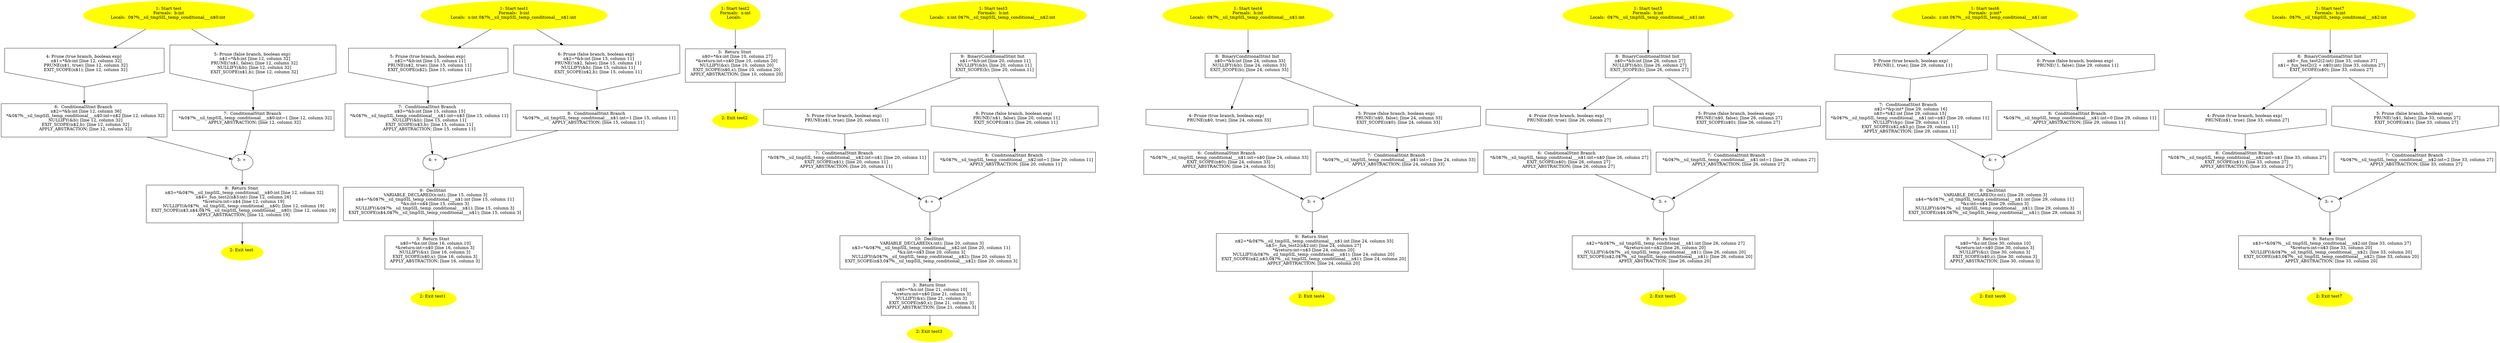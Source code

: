 /* @generated */
digraph cfg {
"test.098f6bcd4621d373cade4e832627b4f6_1" [label="1: Start test\nFormals:  b:int\nLocals:  0$?%__sil_tmpSIL_temp_conditional___n$0:int \n  " color=yellow style=filled]
	

	 "test.098f6bcd4621d373cade4e832627b4f6_1" -> "test.098f6bcd4621d373cade4e832627b4f6_4" ;
	 "test.098f6bcd4621d373cade4e832627b4f6_1" -> "test.098f6bcd4621d373cade4e832627b4f6_5" ;
"test.098f6bcd4621d373cade4e832627b4f6_2" [label="2: Exit test \n  " color=yellow style=filled]
	

"test.098f6bcd4621d373cade4e832627b4f6_3" [label="3: + \n  " ]
	

	 "test.098f6bcd4621d373cade4e832627b4f6_3" -> "test.098f6bcd4621d373cade4e832627b4f6_8" ;
"test.098f6bcd4621d373cade4e832627b4f6_4" [label="4: Prune (true branch, boolean exp) \n   n$1=*&b:int [line 12, column 32]\n  PRUNE(n$1, true); [line 12, column 32]\n  EXIT_SCOPE(n$1); [line 12, column 32]\n " shape="invhouse"]
	

	 "test.098f6bcd4621d373cade4e832627b4f6_4" -> "test.098f6bcd4621d373cade4e832627b4f6_6" ;
"test.098f6bcd4621d373cade4e832627b4f6_5" [label="5: Prune (false branch, boolean exp) \n   n$1=*&b:int [line 12, column 32]\n  PRUNE(!n$1, false); [line 12, column 32]\n  NULLIFY(&b); [line 12, column 32]\n  EXIT_SCOPE(n$1,b); [line 12, column 32]\n " shape="invhouse"]
	

	 "test.098f6bcd4621d373cade4e832627b4f6_5" -> "test.098f6bcd4621d373cade4e832627b4f6_7" ;
"test.098f6bcd4621d373cade4e832627b4f6_6" [label="6:  ConditionalStmt Branch \n   n$2=*&b:int [line 12, column 36]\n  *&0$?%__sil_tmpSIL_temp_conditional___n$0:int=n$2 [line 12, column 32]\n  NULLIFY(&b); [line 12, column 32]\n  EXIT_SCOPE(n$2,b); [line 12, column 32]\n  APPLY_ABSTRACTION; [line 12, column 32]\n " shape="box"]
	

	 "test.098f6bcd4621d373cade4e832627b4f6_6" -> "test.098f6bcd4621d373cade4e832627b4f6_3" ;
"test.098f6bcd4621d373cade4e832627b4f6_7" [label="7:  ConditionalStmt Branch \n   *&0$?%__sil_tmpSIL_temp_conditional___n$0:int=1 [line 12, column 32]\n  APPLY_ABSTRACTION; [line 12, column 32]\n " shape="box"]
	

	 "test.098f6bcd4621d373cade4e832627b4f6_7" -> "test.098f6bcd4621d373cade4e832627b4f6_3" ;
"test.098f6bcd4621d373cade4e832627b4f6_8" [label="8:  Return Stmt \n   n$3=*&0$?%__sil_tmpSIL_temp_conditional___n$0:int [line 12, column 32]\n  n$4=_fun_test2(n$3:int) [line 12, column 26]\n  *&return:int=n$4 [line 12, column 19]\n  NULLIFY(&0$?%__sil_tmpSIL_temp_conditional___n$0); [line 12, column 19]\n  EXIT_SCOPE(n$3,n$4,0$?%__sil_tmpSIL_temp_conditional___n$0); [line 12, column 19]\n  APPLY_ABSTRACTION; [line 12, column 19]\n " shape="box"]
	

	 "test.098f6bcd4621d373cade4e832627b4f6_8" -> "test.098f6bcd4621d373cade4e832627b4f6_2" ;
"test1.5a105e8b9d40e1329780d62ea2265d8a_1" [label="1: Start test1\nFormals:  b:int\nLocals:  x:int 0$?%__sil_tmpSIL_temp_conditional___n$1:int \n  " color=yellow style=filled]
	

	 "test1.5a105e8b9d40e1329780d62ea2265d8a_1" -> "test1.5a105e8b9d40e1329780d62ea2265d8a_5" ;
	 "test1.5a105e8b9d40e1329780d62ea2265d8a_1" -> "test1.5a105e8b9d40e1329780d62ea2265d8a_6" ;
"test1.5a105e8b9d40e1329780d62ea2265d8a_2" [label="2: Exit test1 \n  " color=yellow style=filled]
	

"test1.5a105e8b9d40e1329780d62ea2265d8a_3" [label="3:  Return Stmt \n   n$0=*&x:int [line 16, column 10]\n  *&return:int=n$0 [line 16, column 3]\n  NULLIFY(&x); [line 16, column 3]\n  EXIT_SCOPE(n$0,x); [line 16, column 3]\n  APPLY_ABSTRACTION; [line 16, column 3]\n " shape="box"]
	

	 "test1.5a105e8b9d40e1329780d62ea2265d8a_3" -> "test1.5a105e8b9d40e1329780d62ea2265d8a_2" ;
"test1.5a105e8b9d40e1329780d62ea2265d8a_4" [label="4: + \n  " ]
	

	 "test1.5a105e8b9d40e1329780d62ea2265d8a_4" -> "test1.5a105e8b9d40e1329780d62ea2265d8a_9" ;
"test1.5a105e8b9d40e1329780d62ea2265d8a_5" [label="5: Prune (true branch, boolean exp) \n   n$2=*&b:int [line 15, column 11]\n  PRUNE(n$2, true); [line 15, column 11]\n  EXIT_SCOPE(n$2); [line 15, column 11]\n " shape="invhouse"]
	

	 "test1.5a105e8b9d40e1329780d62ea2265d8a_5" -> "test1.5a105e8b9d40e1329780d62ea2265d8a_7" ;
"test1.5a105e8b9d40e1329780d62ea2265d8a_6" [label="6: Prune (false branch, boolean exp) \n   n$2=*&b:int [line 15, column 11]\n  PRUNE(!n$2, false); [line 15, column 11]\n  NULLIFY(&b); [line 15, column 11]\n  EXIT_SCOPE(n$2,b); [line 15, column 11]\n " shape="invhouse"]
	

	 "test1.5a105e8b9d40e1329780d62ea2265d8a_6" -> "test1.5a105e8b9d40e1329780d62ea2265d8a_8" ;
"test1.5a105e8b9d40e1329780d62ea2265d8a_7" [label="7:  ConditionalStmt Branch \n   n$3=*&b:int [line 15, column 15]\n  *&0$?%__sil_tmpSIL_temp_conditional___n$1:int=n$3 [line 15, column 11]\n  NULLIFY(&b); [line 15, column 11]\n  EXIT_SCOPE(n$3,b); [line 15, column 11]\n  APPLY_ABSTRACTION; [line 15, column 11]\n " shape="box"]
	

	 "test1.5a105e8b9d40e1329780d62ea2265d8a_7" -> "test1.5a105e8b9d40e1329780d62ea2265d8a_4" ;
"test1.5a105e8b9d40e1329780d62ea2265d8a_8" [label="8:  ConditionalStmt Branch \n   *&0$?%__sil_tmpSIL_temp_conditional___n$1:int=1 [line 15, column 11]\n  APPLY_ABSTRACTION; [line 15, column 11]\n " shape="box"]
	

	 "test1.5a105e8b9d40e1329780d62ea2265d8a_8" -> "test1.5a105e8b9d40e1329780d62ea2265d8a_4" ;
"test1.5a105e8b9d40e1329780d62ea2265d8a_9" [label="9:  DeclStmt \n   VARIABLE_DECLARED(x:int); [line 15, column 3]\n  n$4=*&0$?%__sil_tmpSIL_temp_conditional___n$1:int [line 15, column 11]\n  *&x:int=n$4 [line 15, column 3]\n  NULLIFY(&0$?%__sil_tmpSIL_temp_conditional___n$1); [line 15, column 3]\n  EXIT_SCOPE(n$4,0$?%__sil_tmpSIL_temp_conditional___n$1); [line 15, column 3]\n " shape="box"]
	

	 "test1.5a105e8b9d40e1329780d62ea2265d8a_9" -> "test1.5a105e8b9d40e1329780d62ea2265d8a_3" ;
"test2.ad0234829205b9033196ba818f7a872b_1" [label="1: Start test2\nFormals:  x:int\nLocals:  \n  " color=yellow style=filled]
	

	 "test2.ad0234829205b9033196ba818f7a872b_1" -> "test2.ad0234829205b9033196ba818f7a872b_3" ;
"test2.ad0234829205b9033196ba818f7a872b_2" [label="2: Exit test2 \n  " color=yellow style=filled]
	

"test2.ad0234829205b9033196ba818f7a872b_3" [label="3:  Return Stmt \n   n$0=*&x:int [line 10, column 27]\n  *&return:int=n$0 [line 10, column 20]\n  NULLIFY(&x); [line 10, column 20]\n  EXIT_SCOPE(n$0,x); [line 10, column 20]\n  APPLY_ABSTRACTION; [line 10, column 20]\n " shape="box"]
	

	 "test2.ad0234829205b9033196ba818f7a872b_3" -> "test2.ad0234829205b9033196ba818f7a872b_2" ;
"test3.8ad8757baa8564dc136c1e07507f4a98_1" [label="1: Start test3\nFormals:  b:int\nLocals:  x:int 0$?%__sil_tmpSIL_temp_conditional___n$2:int \n  " color=yellow style=filled]
	

	 "test3.8ad8757baa8564dc136c1e07507f4a98_1" -> "test3.8ad8757baa8564dc136c1e07507f4a98_9" ;
"test3.8ad8757baa8564dc136c1e07507f4a98_2" [label="2: Exit test3 \n  " color=yellow style=filled]
	

"test3.8ad8757baa8564dc136c1e07507f4a98_3" [label="3:  Return Stmt \n   n$0=*&x:int [line 21, column 10]\n  *&return:int=n$0 [line 21, column 3]\n  NULLIFY(&x); [line 21, column 3]\n  EXIT_SCOPE(n$0,x); [line 21, column 3]\n  APPLY_ABSTRACTION; [line 21, column 3]\n " shape="box"]
	

	 "test3.8ad8757baa8564dc136c1e07507f4a98_3" -> "test3.8ad8757baa8564dc136c1e07507f4a98_2" ;
"test3.8ad8757baa8564dc136c1e07507f4a98_4" [label="4: + \n  " ]
	

	 "test3.8ad8757baa8564dc136c1e07507f4a98_4" -> "test3.8ad8757baa8564dc136c1e07507f4a98_10" ;
"test3.8ad8757baa8564dc136c1e07507f4a98_5" [label="5: Prune (true branch, boolean exp) \n   PRUNE(n$1, true); [line 20, column 11]\n " shape="invhouse"]
	

	 "test3.8ad8757baa8564dc136c1e07507f4a98_5" -> "test3.8ad8757baa8564dc136c1e07507f4a98_7" ;
"test3.8ad8757baa8564dc136c1e07507f4a98_6" [label="6: Prune (false branch, boolean exp) \n   PRUNE(!n$1, false); [line 20, column 11]\n  EXIT_SCOPE(n$1); [line 20, column 11]\n " shape="invhouse"]
	

	 "test3.8ad8757baa8564dc136c1e07507f4a98_6" -> "test3.8ad8757baa8564dc136c1e07507f4a98_8" ;
"test3.8ad8757baa8564dc136c1e07507f4a98_7" [label="7:  ConditionalStmt Branch \n   *&0$?%__sil_tmpSIL_temp_conditional___n$2:int=n$1 [line 20, column 11]\n  EXIT_SCOPE(n$1); [line 20, column 11]\n  APPLY_ABSTRACTION; [line 20, column 11]\n " shape="box"]
	

	 "test3.8ad8757baa8564dc136c1e07507f4a98_7" -> "test3.8ad8757baa8564dc136c1e07507f4a98_4" ;
"test3.8ad8757baa8564dc136c1e07507f4a98_8" [label="8:  ConditionalStmt Branch \n   *&0$?%__sil_tmpSIL_temp_conditional___n$2:int=1 [line 20, column 11]\n  APPLY_ABSTRACTION; [line 20, column 11]\n " shape="box"]
	

	 "test3.8ad8757baa8564dc136c1e07507f4a98_8" -> "test3.8ad8757baa8564dc136c1e07507f4a98_4" ;
"test3.8ad8757baa8564dc136c1e07507f4a98_9" [label="9:  BinaryConditionalStmt Init \n   n$1=*&b:int [line 20, column 11]\n  NULLIFY(&b); [line 20, column 11]\n  EXIT_SCOPE(b); [line 20, column 11]\n " shape="box"]
	

	 "test3.8ad8757baa8564dc136c1e07507f4a98_9" -> "test3.8ad8757baa8564dc136c1e07507f4a98_5" ;
	 "test3.8ad8757baa8564dc136c1e07507f4a98_9" -> "test3.8ad8757baa8564dc136c1e07507f4a98_6" ;
"test3.8ad8757baa8564dc136c1e07507f4a98_10" [label="10:  DeclStmt \n   VARIABLE_DECLARED(x:int); [line 20, column 3]\n  n$3=*&0$?%__sil_tmpSIL_temp_conditional___n$2:int [line 20, column 11]\n  *&x:int=n$3 [line 20, column 3]\n  NULLIFY(&0$?%__sil_tmpSIL_temp_conditional___n$2); [line 20, column 3]\n  EXIT_SCOPE(n$3,0$?%__sil_tmpSIL_temp_conditional___n$2); [line 20, column 3]\n " shape="box"]
	

	 "test3.8ad8757baa8564dc136c1e07507f4a98_10" -> "test3.8ad8757baa8564dc136c1e07507f4a98_3" ;
"test4.86985e105f79b95d6bc918fb45ec7727_1" [label="1: Start test4\nFormals:  b:int\nLocals:  0$?%__sil_tmpSIL_temp_conditional___n$1:int \n  " color=yellow style=filled]
	

	 "test4.86985e105f79b95d6bc918fb45ec7727_1" -> "test4.86985e105f79b95d6bc918fb45ec7727_8" ;
"test4.86985e105f79b95d6bc918fb45ec7727_2" [label="2: Exit test4 \n  " color=yellow style=filled]
	

"test4.86985e105f79b95d6bc918fb45ec7727_3" [label="3: + \n  " ]
	

	 "test4.86985e105f79b95d6bc918fb45ec7727_3" -> "test4.86985e105f79b95d6bc918fb45ec7727_9" ;
"test4.86985e105f79b95d6bc918fb45ec7727_4" [label="4: Prune (true branch, boolean exp) \n   PRUNE(n$0, true); [line 24, column 33]\n " shape="invhouse"]
	

	 "test4.86985e105f79b95d6bc918fb45ec7727_4" -> "test4.86985e105f79b95d6bc918fb45ec7727_6" ;
"test4.86985e105f79b95d6bc918fb45ec7727_5" [label="5: Prune (false branch, boolean exp) \n   PRUNE(!n$0, false); [line 24, column 33]\n  EXIT_SCOPE(n$0); [line 24, column 33]\n " shape="invhouse"]
	

	 "test4.86985e105f79b95d6bc918fb45ec7727_5" -> "test4.86985e105f79b95d6bc918fb45ec7727_7" ;
"test4.86985e105f79b95d6bc918fb45ec7727_6" [label="6:  ConditionalStmt Branch \n   *&0$?%__sil_tmpSIL_temp_conditional___n$1:int=n$0 [line 24, column 33]\n  EXIT_SCOPE(n$0); [line 24, column 33]\n  APPLY_ABSTRACTION; [line 24, column 33]\n " shape="box"]
	

	 "test4.86985e105f79b95d6bc918fb45ec7727_6" -> "test4.86985e105f79b95d6bc918fb45ec7727_3" ;
"test4.86985e105f79b95d6bc918fb45ec7727_7" [label="7:  ConditionalStmt Branch \n   *&0$?%__sil_tmpSIL_temp_conditional___n$1:int=1 [line 24, column 33]\n  APPLY_ABSTRACTION; [line 24, column 33]\n " shape="box"]
	

	 "test4.86985e105f79b95d6bc918fb45ec7727_7" -> "test4.86985e105f79b95d6bc918fb45ec7727_3" ;
"test4.86985e105f79b95d6bc918fb45ec7727_8" [label="8:  BinaryConditionalStmt Init \n   n$0=*&b:int [line 24, column 33]\n  NULLIFY(&b); [line 24, column 33]\n  EXIT_SCOPE(b); [line 24, column 33]\n " shape="box"]
	

	 "test4.86985e105f79b95d6bc918fb45ec7727_8" -> "test4.86985e105f79b95d6bc918fb45ec7727_4" ;
	 "test4.86985e105f79b95d6bc918fb45ec7727_8" -> "test4.86985e105f79b95d6bc918fb45ec7727_5" ;
"test4.86985e105f79b95d6bc918fb45ec7727_9" [label="9:  Return Stmt \n   n$2=*&0$?%__sil_tmpSIL_temp_conditional___n$1:int [line 24, column 33]\n  n$3=_fun_test2(n$2:int) [line 24, column 27]\n  *&return:int=n$3 [line 24, column 20]\n  NULLIFY(&0$?%__sil_tmpSIL_temp_conditional___n$1); [line 24, column 20]\n  EXIT_SCOPE(n$2,n$3,0$?%__sil_tmpSIL_temp_conditional___n$1); [line 24, column 20]\n  APPLY_ABSTRACTION; [line 24, column 20]\n " shape="box"]
	

	 "test4.86985e105f79b95d6bc918fb45ec7727_9" -> "test4.86985e105f79b95d6bc918fb45ec7727_2" ;
"test5.e3d704f3542b44a621ebed70dc0efe13_1" [label="1: Start test5\nFormals:  b:int\nLocals:  0$?%__sil_tmpSIL_temp_conditional___n$1:int \n  " color=yellow style=filled]
	

	 "test5.e3d704f3542b44a621ebed70dc0efe13_1" -> "test5.e3d704f3542b44a621ebed70dc0efe13_8" ;
"test5.e3d704f3542b44a621ebed70dc0efe13_2" [label="2: Exit test5 \n  " color=yellow style=filled]
	

"test5.e3d704f3542b44a621ebed70dc0efe13_3" [label="3: + \n  " ]
	

	 "test5.e3d704f3542b44a621ebed70dc0efe13_3" -> "test5.e3d704f3542b44a621ebed70dc0efe13_9" ;
"test5.e3d704f3542b44a621ebed70dc0efe13_4" [label="4: Prune (true branch, boolean exp) \n   PRUNE(n$0, true); [line 26, column 27]\n " shape="invhouse"]
	

	 "test5.e3d704f3542b44a621ebed70dc0efe13_4" -> "test5.e3d704f3542b44a621ebed70dc0efe13_6" ;
"test5.e3d704f3542b44a621ebed70dc0efe13_5" [label="5: Prune (false branch, boolean exp) \n   PRUNE(!n$0, false); [line 26, column 27]\n  EXIT_SCOPE(n$0); [line 26, column 27]\n " shape="invhouse"]
	

	 "test5.e3d704f3542b44a621ebed70dc0efe13_5" -> "test5.e3d704f3542b44a621ebed70dc0efe13_7" ;
"test5.e3d704f3542b44a621ebed70dc0efe13_6" [label="6:  ConditionalStmt Branch \n   *&0$?%__sil_tmpSIL_temp_conditional___n$1:int=n$0 [line 26, column 27]\n  EXIT_SCOPE(n$0); [line 26, column 27]\n  APPLY_ABSTRACTION; [line 26, column 27]\n " shape="box"]
	

	 "test5.e3d704f3542b44a621ebed70dc0efe13_6" -> "test5.e3d704f3542b44a621ebed70dc0efe13_3" ;
"test5.e3d704f3542b44a621ebed70dc0efe13_7" [label="7:  ConditionalStmt Branch \n   *&0$?%__sil_tmpSIL_temp_conditional___n$1:int=1 [line 26, column 27]\n  APPLY_ABSTRACTION; [line 26, column 27]\n " shape="box"]
	

	 "test5.e3d704f3542b44a621ebed70dc0efe13_7" -> "test5.e3d704f3542b44a621ebed70dc0efe13_3" ;
"test5.e3d704f3542b44a621ebed70dc0efe13_8" [label="8:  BinaryConditionalStmt Init \n   n$0=*&b:int [line 26, column 27]\n  NULLIFY(&b); [line 26, column 27]\n  EXIT_SCOPE(b); [line 26, column 27]\n " shape="box"]
	

	 "test5.e3d704f3542b44a621ebed70dc0efe13_8" -> "test5.e3d704f3542b44a621ebed70dc0efe13_4" ;
	 "test5.e3d704f3542b44a621ebed70dc0efe13_8" -> "test5.e3d704f3542b44a621ebed70dc0efe13_5" ;
"test5.e3d704f3542b44a621ebed70dc0efe13_9" [label="9:  Return Stmt \n   n$2=*&0$?%__sil_tmpSIL_temp_conditional___n$1:int [line 26, column 27]\n  *&return:int=n$2 [line 26, column 20]\n  NULLIFY(&0$?%__sil_tmpSIL_temp_conditional___n$1); [line 26, column 20]\n  EXIT_SCOPE(n$2,0$?%__sil_tmpSIL_temp_conditional___n$1); [line 26, column 20]\n  APPLY_ABSTRACTION; [line 26, column 20]\n " shape="box"]
	

	 "test5.e3d704f3542b44a621ebed70dc0efe13_9" -> "test5.e3d704f3542b44a621ebed70dc0efe13_2" ;
"test6.4cfad7076129962ee70c36839a1e3e15_1" [label="1: Start test6\nFormals:  p:int*\nLocals:  z:int 0$?%__sil_tmpSIL_temp_conditional___n$1:int \n  " color=yellow style=filled]
	

	 "test6.4cfad7076129962ee70c36839a1e3e15_1" -> "test6.4cfad7076129962ee70c36839a1e3e15_5" ;
	 "test6.4cfad7076129962ee70c36839a1e3e15_1" -> "test6.4cfad7076129962ee70c36839a1e3e15_6" ;
"test6.4cfad7076129962ee70c36839a1e3e15_2" [label="2: Exit test6 \n  " color=yellow style=filled]
	

"test6.4cfad7076129962ee70c36839a1e3e15_3" [label="3:  Return Stmt \n   n$0=*&z:int [line 30, column 10]\n  *&return:int=n$0 [line 30, column 3]\n  NULLIFY(&z); [line 30, column 3]\n  EXIT_SCOPE(n$0,z); [line 30, column 3]\n  APPLY_ABSTRACTION; [line 30, column 3]\n " shape="box"]
	

	 "test6.4cfad7076129962ee70c36839a1e3e15_3" -> "test6.4cfad7076129962ee70c36839a1e3e15_2" ;
"test6.4cfad7076129962ee70c36839a1e3e15_4" [label="4: + \n  " ]
	

	 "test6.4cfad7076129962ee70c36839a1e3e15_4" -> "test6.4cfad7076129962ee70c36839a1e3e15_9" ;
"test6.4cfad7076129962ee70c36839a1e3e15_5" [label="5: Prune (true branch, boolean exp) \n   PRUNE(1, true); [line 29, column 11]\n " shape="invhouse"]
	

	 "test6.4cfad7076129962ee70c36839a1e3e15_5" -> "test6.4cfad7076129962ee70c36839a1e3e15_7" ;
"test6.4cfad7076129962ee70c36839a1e3e15_6" [label="6: Prune (false branch, boolean exp) \n   PRUNE(!1, false); [line 29, column 11]\n " shape="invhouse"]
	

	 "test6.4cfad7076129962ee70c36839a1e3e15_6" -> "test6.4cfad7076129962ee70c36839a1e3e15_8" ;
"test6.4cfad7076129962ee70c36839a1e3e15_7" [label="7:  ConditionalStmt Branch \n   n$2=*&p:int* [line 29, column 16]\n  n$3=*n$2:int [line 29, column 15]\n  *&0$?%__sil_tmpSIL_temp_conditional___n$1:int=n$3 [line 29, column 11]\n  NULLIFY(&p); [line 29, column 11]\n  EXIT_SCOPE(n$2,n$3,p); [line 29, column 11]\n  APPLY_ABSTRACTION; [line 29, column 11]\n " shape="box"]
	

	 "test6.4cfad7076129962ee70c36839a1e3e15_7" -> "test6.4cfad7076129962ee70c36839a1e3e15_4" ;
"test6.4cfad7076129962ee70c36839a1e3e15_8" [label="8:  ConditionalStmt Branch \n   *&0$?%__sil_tmpSIL_temp_conditional___n$1:int=0 [line 29, column 11]\n  APPLY_ABSTRACTION; [line 29, column 11]\n " shape="box"]
	

	 "test6.4cfad7076129962ee70c36839a1e3e15_8" -> "test6.4cfad7076129962ee70c36839a1e3e15_4" ;
"test6.4cfad7076129962ee70c36839a1e3e15_9" [label="9:  DeclStmt \n   VARIABLE_DECLARED(z:int); [line 29, column 3]\n  n$4=*&0$?%__sil_tmpSIL_temp_conditional___n$1:int [line 29, column 11]\n  *&z:int=n$4 [line 29, column 3]\n  NULLIFY(&0$?%__sil_tmpSIL_temp_conditional___n$1); [line 29, column 3]\n  EXIT_SCOPE(n$4,0$?%__sil_tmpSIL_temp_conditional___n$1); [line 29, column 3]\n " shape="box"]
	

	 "test6.4cfad7076129962ee70c36839a1e3e15_9" -> "test6.4cfad7076129962ee70c36839a1e3e15_3" ;
"test7.b04083e53e242626595e2b8ea327e525_1" [label="1: Start test7\nFormals:  b:int\nLocals:  0$?%__sil_tmpSIL_temp_conditional___n$2:int \n  " color=yellow style=filled]
	

	 "test7.b04083e53e242626595e2b8ea327e525_1" -> "test7.b04083e53e242626595e2b8ea327e525_8" ;
"test7.b04083e53e242626595e2b8ea327e525_2" [label="2: Exit test7 \n  " color=yellow style=filled]
	

"test7.b04083e53e242626595e2b8ea327e525_3" [label="3: + \n  " ]
	

	 "test7.b04083e53e242626595e2b8ea327e525_3" -> "test7.b04083e53e242626595e2b8ea327e525_9" ;
"test7.b04083e53e242626595e2b8ea327e525_4" [label="4: Prune (true branch, boolean exp) \n   PRUNE(n$1, true); [line 33, column 27]\n " shape="invhouse"]
	

	 "test7.b04083e53e242626595e2b8ea327e525_4" -> "test7.b04083e53e242626595e2b8ea327e525_6" ;
"test7.b04083e53e242626595e2b8ea327e525_5" [label="5: Prune (false branch, boolean exp) \n   PRUNE(!n$1, false); [line 33, column 27]\n  EXIT_SCOPE(n$1); [line 33, column 27]\n " shape="invhouse"]
	

	 "test7.b04083e53e242626595e2b8ea327e525_5" -> "test7.b04083e53e242626595e2b8ea327e525_7" ;
"test7.b04083e53e242626595e2b8ea327e525_6" [label="6:  ConditionalStmt Branch \n   *&0$?%__sil_tmpSIL_temp_conditional___n$2:int=n$1 [line 33, column 27]\n  EXIT_SCOPE(n$1); [line 33, column 27]\n  APPLY_ABSTRACTION; [line 33, column 27]\n " shape="box"]
	

	 "test7.b04083e53e242626595e2b8ea327e525_6" -> "test7.b04083e53e242626595e2b8ea327e525_3" ;
"test7.b04083e53e242626595e2b8ea327e525_7" [label="7:  ConditionalStmt Branch \n   *&0$?%__sil_tmpSIL_temp_conditional___n$2:int=2 [line 33, column 27]\n  APPLY_ABSTRACTION; [line 33, column 27]\n " shape="box"]
	

	 "test7.b04083e53e242626595e2b8ea327e525_7" -> "test7.b04083e53e242626595e2b8ea327e525_3" ;
"test7.b04083e53e242626595e2b8ea327e525_8" [label="8:  BinaryConditionalStmt Init \n   n$0=_fun_test2(2:int) [line 33, column 37]\n  n$1=_fun_test2((2 + n$0):int) [line 33, column 27]\n  EXIT_SCOPE(n$0); [line 33, column 27]\n " shape="box"]
	

	 "test7.b04083e53e242626595e2b8ea327e525_8" -> "test7.b04083e53e242626595e2b8ea327e525_4" ;
	 "test7.b04083e53e242626595e2b8ea327e525_8" -> "test7.b04083e53e242626595e2b8ea327e525_5" ;
"test7.b04083e53e242626595e2b8ea327e525_9" [label="9:  Return Stmt \n   n$3=*&0$?%__sil_tmpSIL_temp_conditional___n$2:int [line 33, column 27]\n  *&return:int=n$3 [line 33, column 20]\n  NULLIFY(&0$?%__sil_tmpSIL_temp_conditional___n$2); [line 33, column 20]\n  EXIT_SCOPE(n$3,0$?%__sil_tmpSIL_temp_conditional___n$2); [line 33, column 20]\n  APPLY_ABSTRACTION; [line 33, column 20]\n " shape="box"]
	

	 "test7.b04083e53e242626595e2b8ea327e525_9" -> "test7.b04083e53e242626595e2b8ea327e525_2" ;
}

